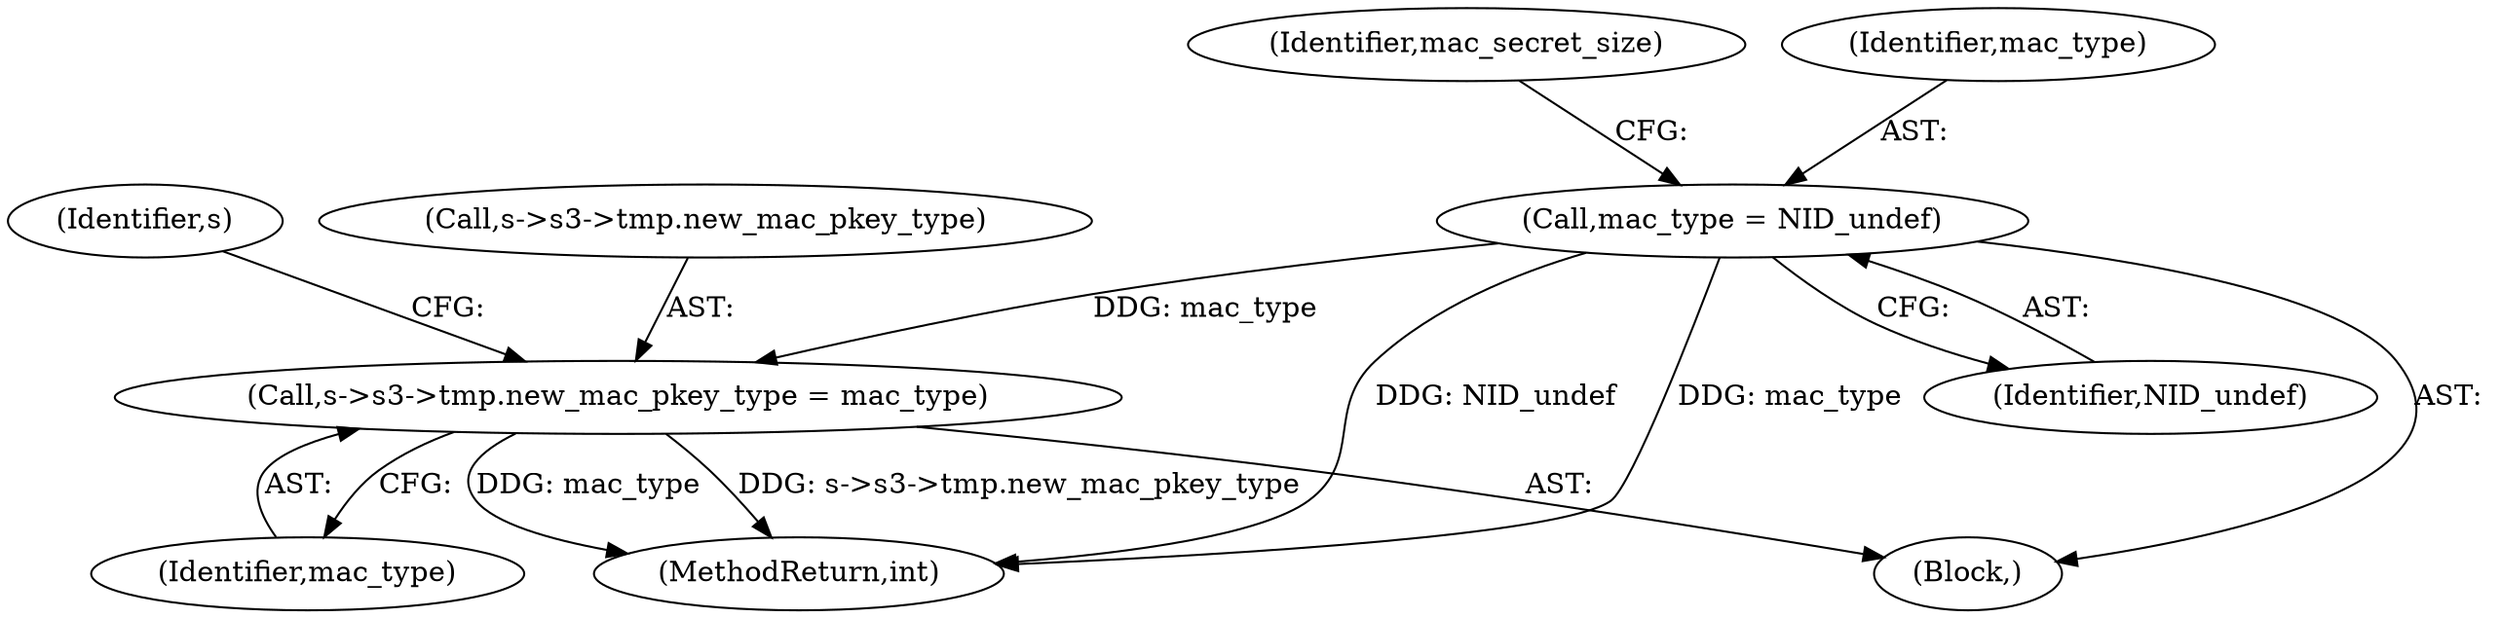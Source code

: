 digraph "0_openssl_4ad93618d26a3ea23d36ad5498ff4f59eff3a4d2_5@pointer" {
"1000175" [label="(Call,s->s3->tmp.new_mac_pkey_type = mac_type)"];
"1000110" [label="(Call,mac_type = NID_undef)"];
"1000436" [label="(MethodReturn,int)"];
"1000112" [label="(Identifier,NID_undef)"];
"1000188" [label="(Identifier,s)"];
"1000176" [label="(Call,s->s3->tmp.new_mac_pkey_type)"];
"1000115" [label="(Identifier,mac_secret_size)"];
"1000111" [label="(Identifier,mac_type)"];
"1000175" [label="(Call,s->s3->tmp.new_mac_pkey_type = mac_type)"];
"1000103" [label="(Block,)"];
"1000183" [label="(Identifier,mac_type)"];
"1000110" [label="(Call,mac_type = NID_undef)"];
"1000175" -> "1000103"  [label="AST: "];
"1000175" -> "1000183"  [label="CFG: "];
"1000176" -> "1000175"  [label="AST: "];
"1000183" -> "1000175"  [label="AST: "];
"1000188" -> "1000175"  [label="CFG: "];
"1000175" -> "1000436"  [label="DDG: s->s3->tmp.new_mac_pkey_type"];
"1000175" -> "1000436"  [label="DDG: mac_type"];
"1000110" -> "1000175"  [label="DDG: mac_type"];
"1000110" -> "1000103"  [label="AST: "];
"1000110" -> "1000112"  [label="CFG: "];
"1000111" -> "1000110"  [label="AST: "];
"1000112" -> "1000110"  [label="AST: "];
"1000115" -> "1000110"  [label="CFG: "];
"1000110" -> "1000436"  [label="DDG: NID_undef"];
"1000110" -> "1000436"  [label="DDG: mac_type"];
}
